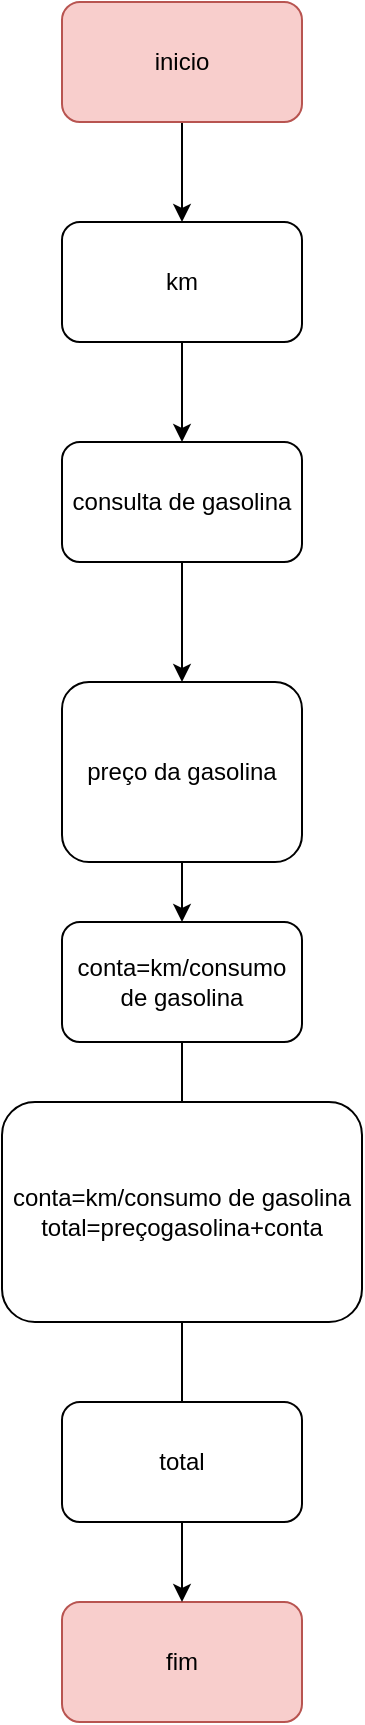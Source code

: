<mxfile version="14.5.10" type="device"><diagram id="Kv254bCYR5LddXilnOoJ" name="Page-1"><mxGraphModel dx="868" dy="476" grid="1" gridSize="10" guides="1" tooltips="1" connect="1" arrows="1" fold="1" page="1" pageScale="1" pageWidth="827" pageHeight="1169" math="0" shadow="0"><root><mxCell id="0"/><mxCell id="1" parent="0"/><mxCell id="067YEwMvUm3vLSlxPxpj-1" value="" style="edgeStyle=orthogonalEdgeStyle;rounded=0;orthogonalLoop=1;jettySize=auto;html=1;" edge="1" parent="1" source="t2WHpRe2Aun4ID03WWko-1" target="t2WHpRe2Aun4ID03WWko-5"><mxGeometry relative="1" as="geometry"/></mxCell><mxCell id="t2WHpRe2Aun4ID03WWko-1" value="inicio" style="rounded=1;whiteSpace=wrap;html=1;fillColor=#f8cecc;strokeColor=#b85450;" parent="1" vertex="1"><mxGeometry x="330" y="90" width="120" height="60" as="geometry"/></mxCell><mxCell id="t2WHpRe2Aun4ID03WWko-8" value="" style="edgeStyle=orthogonalEdgeStyle;rounded=0;orthogonalLoop=1;jettySize=auto;html=1;" parent="1" source="t2WHpRe2Aun4ID03WWko-5" target="t2WHpRe2Aun4ID03WWko-7" edge="1"><mxGeometry relative="1" as="geometry"/></mxCell><mxCell id="t2WHpRe2Aun4ID03WWko-5" value="km" style="rounded=1;whiteSpace=wrap;html=1;" parent="1" vertex="1"><mxGeometry x="330" y="200" width="120" height="60" as="geometry"/></mxCell><mxCell id="t2WHpRe2Aun4ID03WWko-10" value="" style="edgeStyle=orthogonalEdgeStyle;rounded=0;orthogonalLoop=1;jettySize=auto;html=1;" parent="1" source="t2WHpRe2Aun4ID03WWko-7" target="t2WHpRe2Aun4ID03WWko-9" edge="1"><mxGeometry relative="1" as="geometry"/></mxCell><mxCell id="t2WHpRe2Aun4ID03WWko-7" value="consulta de gasolina&lt;br&gt;" style="rounded=1;whiteSpace=wrap;html=1;" parent="1" vertex="1"><mxGeometry x="330" y="310" width="120" height="60" as="geometry"/></mxCell><mxCell id="067YEwMvUm3vLSlxPxpj-3" value="" style="edgeStyle=orthogonalEdgeStyle;rounded=0;orthogonalLoop=1;jettySize=auto;html=1;" edge="1" parent="1" source="t2WHpRe2Aun4ID03WWko-9" target="067YEwMvUm3vLSlxPxpj-2"><mxGeometry relative="1" as="geometry"/></mxCell><mxCell id="t2WHpRe2Aun4ID03WWko-9" value="preço da gasolina" style="rounded=1;whiteSpace=wrap;html=1;" parent="1" vertex="1"><mxGeometry x="330" y="430" width="120" height="90" as="geometry"/></mxCell><mxCell id="t2WHpRe2Aun4ID03WWko-13" value="fim" style="rounded=1;whiteSpace=wrap;html=1;fillColor=#f8cecc;strokeColor=#b85450;" parent="1" vertex="1"><mxGeometry x="330" y="890" width="120" height="60" as="geometry"/></mxCell><mxCell id="067YEwMvUm3vLSlxPxpj-4" value="" style="edgeStyle=orthogonalEdgeStyle;rounded=0;orthogonalLoop=1;jettySize=auto;html=1;" edge="1" parent="1" source="067YEwMvUm3vLSlxPxpj-2" target="t2WHpRe2Aun4ID03WWko-13"><mxGeometry relative="1" as="geometry"/></mxCell><mxCell id="067YEwMvUm3vLSlxPxpj-2" value="conta=km/consumo de gasolina" style="rounded=1;whiteSpace=wrap;html=1;" vertex="1" parent="1"><mxGeometry x="330" y="550" width="120" height="60" as="geometry"/></mxCell><mxCell id="067YEwMvUm3vLSlxPxpj-5" value="conta=km/consumo de gasolina&lt;br&gt;total=preçogasolina+conta" style="rounded=1;whiteSpace=wrap;html=1;" vertex="1" parent="1"><mxGeometry x="300" y="640" width="180" height="110" as="geometry"/></mxCell><mxCell id="067YEwMvUm3vLSlxPxpj-6" value="total" style="rounded=1;whiteSpace=wrap;html=1;" vertex="1" parent="1"><mxGeometry x="330" y="790" width="120" height="60" as="geometry"/></mxCell></root></mxGraphModel></diagram></mxfile>